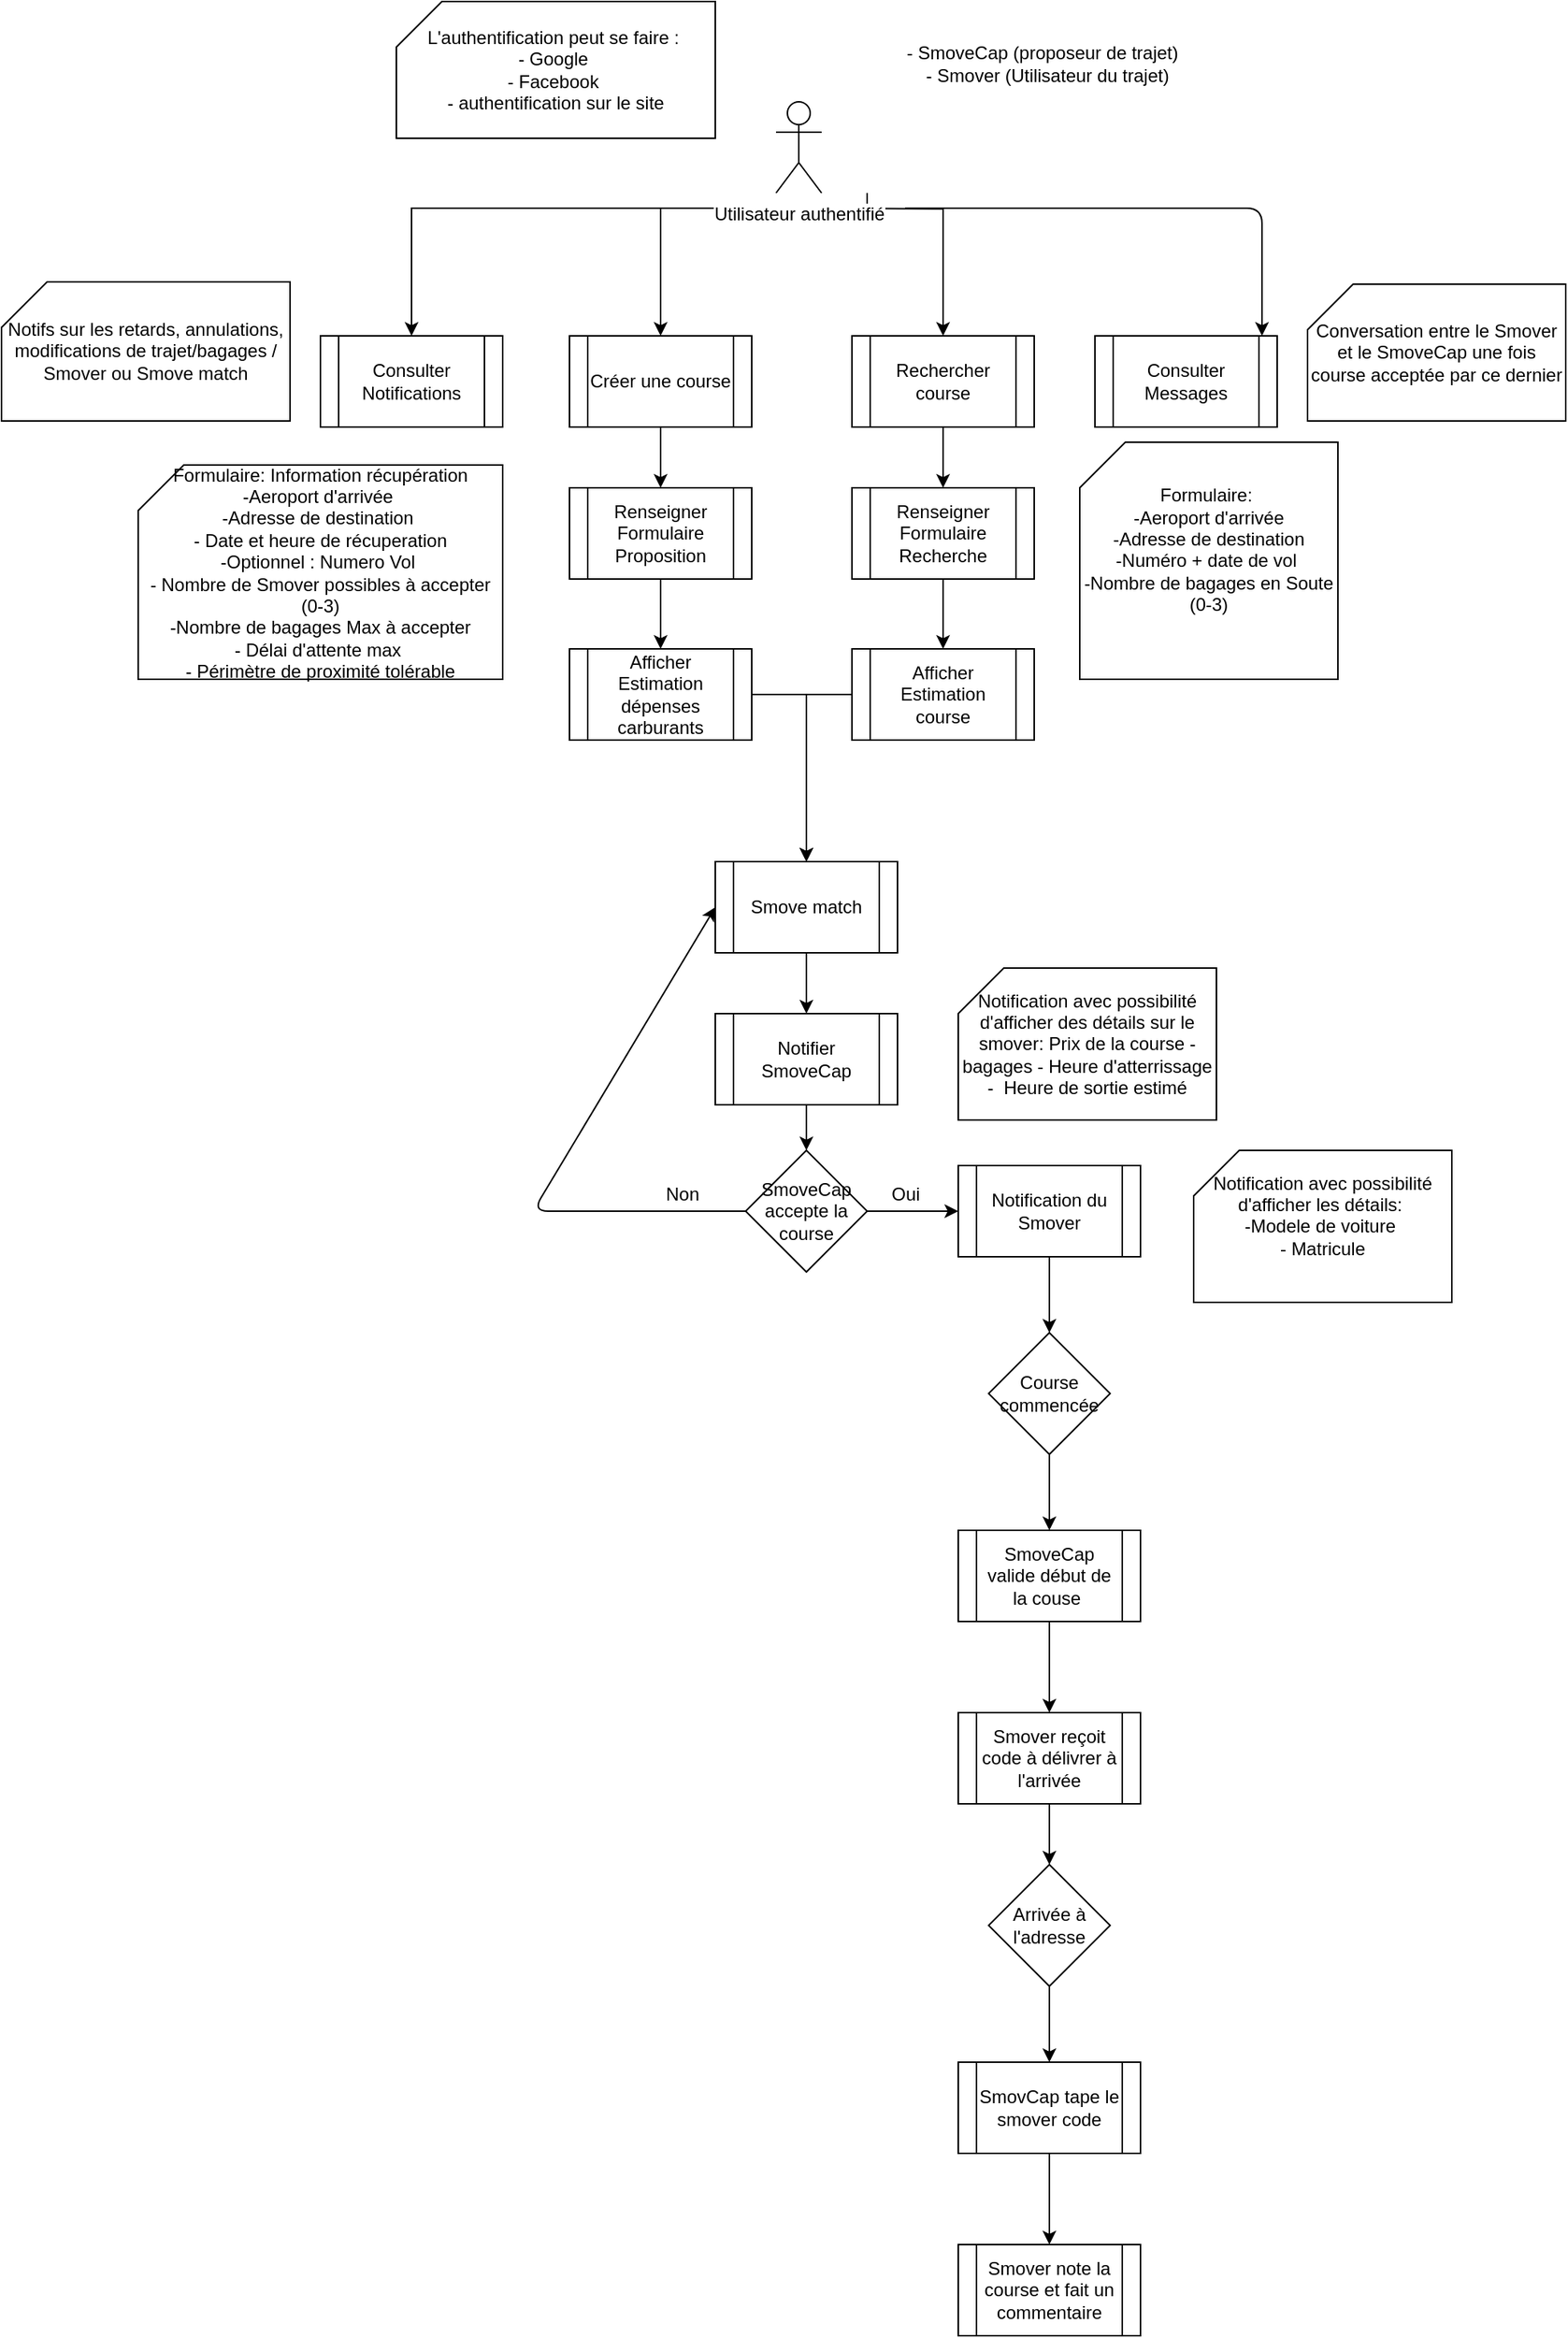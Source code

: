 <mxfile version="12.7.4" type="github"><diagram id="hkaJVdHjs44Jvo600Cz8" name="Global"><mxGraphModel dx="2048" dy="625" grid="1" gridSize="10" guides="1" tooltips="1" connect="1" arrows="1" fold="1" page="1" pageScale="1" pageWidth="827" pageHeight="1169" math="0" shadow="0"><root><mxCell id="0"/><mxCell id="1" parent="0"/><mxCell id="q8T-lHuEPSRVejAyXFZf-6" style="edgeStyle=orthogonalEdgeStyle;rounded=0;orthogonalLoop=1;jettySize=auto;html=1;" parent="1" target="q8T-lHuEPSRVejAyXFZf-5" edge="1"><mxGeometry relative="1" as="geometry"><mxPoint x="470" y="220" as="sourcePoint"/></mxGeometry></mxCell><mxCell id="q8T-lHuEPSRVejAyXFZf-12" style="edgeStyle=orthogonalEdgeStyle;rounded=0;orthogonalLoop=1;jettySize=auto;html=1;exitX=0;exitY=1;exitDx=0;exitDy=0;entryX=0.5;entryY=0;entryDx=0;entryDy=0;exitPerimeter=0;" parent="1" target="q8T-lHuEPSRVejAyXFZf-11" edge="1"><mxGeometry relative="1" as="geometry"><mxPoint x="490" y="210" as="sourcePoint"/><Array as="points"><mxPoint x="354" y="220"/></Array></mxGeometry></mxCell><mxCell id="Qp5TJ4Lc0Zi7tiQNG5Qd-3" style="edgeStyle=orthogonalEdgeStyle;rounded=0;orthogonalLoop=1;jettySize=auto;html=1;exitX=0;exitY=1;exitDx=0;exitDy=0;exitPerimeter=0;" parent="1" edge="1"><mxGeometry relative="1" as="geometry"><mxPoint x="190" y="304" as="targetPoint"/><mxPoint x="490" y="210" as="sourcePoint"/><Array as="points"><mxPoint x="190" y="220"/></Array></mxGeometry></mxCell><mxCell id="q8T-lHuEPSRVejAyXFZf-4" value="L'authentification peut se faire :&amp;nbsp;&lt;br&gt;- Google&amp;nbsp;&lt;br&gt;- Facebook&amp;nbsp;&lt;br&gt;- authentification sur le site" style="shape=card;whiteSpace=wrap;html=1;" parent="1" vertex="1"><mxGeometry x="180" y="84" width="210" height="90" as="geometry"/></mxCell><mxCell id="q8T-lHuEPSRVejAyXFZf-9" style="edgeStyle=orthogonalEdgeStyle;rounded=0;orthogonalLoop=1;jettySize=auto;html=1;exitX=0.5;exitY=1;exitDx=0;exitDy=0;" parent="1" source="q8T-lHuEPSRVejAyXFZf-5" target="q8T-lHuEPSRVejAyXFZf-8" edge="1"><mxGeometry relative="1" as="geometry"/></mxCell><mxCell id="q8T-lHuEPSRVejAyXFZf-5" value="Rechercher course" style="shape=process;whiteSpace=wrap;html=1;backgroundOutline=1;" parent="1" vertex="1"><mxGeometry x="480" y="304" width="120" height="60" as="geometry"/></mxCell><mxCell id="q8T-lHuEPSRVejAyXFZf-7" value="Formulaire:&amp;nbsp;&lt;br&gt;-Aeroport d'arrivée&lt;br&gt;-Adresse de destination&lt;br&gt;-Numéro + date de vol&amp;nbsp;&lt;br&gt;-Nombre de bagages en Soute (0-3)&lt;br&gt;&amp;nbsp;&amp;nbsp;" style="shape=card;whiteSpace=wrap;html=1;" parent="1" vertex="1"><mxGeometry x="630" y="374" width="170" height="156" as="geometry"/></mxCell><mxCell id="q8T-lHuEPSRVejAyXFZf-8" value="Renseigner Formulaire Recherche" style="shape=process;whiteSpace=wrap;html=1;backgroundOutline=1;" parent="1" vertex="1"><mxGeometry x="480" y="404" width="120" height="60" as="geometry"/></mxCell><mxCell id="q8T-lHuEPSRVejAyXFZf-11" value="Créer une course" style="shape=process;whiteSpace=wrap;html=1;backgroundOutline=1;" parent="1" vertex="1"><mxGeometry x="294" y="304" width="120" height="60" as="geometry"/></mxCell><mxCell id="q8T-lHuEPSRVejAyXFZf-13" value="Formulaire: Information récupération&lt;br&gt;-Aeroport d'arrivée&amp;nbsp;&lt;br&gt;-Adresse de destination&amp;nbsp;&lt;br&gt;- Date et heure de récuperation&lt;br&gt;-Optionnel : Numero Vol&amp;nbsp;&lt;br&gt;- Nombre de Smover possibles à accepter (0-3)&lt;br&gt;-Nombre de bagages Max à accepter&lt;br&gt;- Délai d'attente max&amp;nbsp;&lt;br&gt;- Périmètre de proximité tolérable" style="shape=card;whiteSpace=wrap;html=1;" parent="1" vertex="1"><mxGeometry x="10" y="389" width="240" height="141" as="geometry"/></mxCell><mxCell id="Qp5TJ4Lc0Zi7tiQNG5Qd-5" value="Consulter Notifications" style="shape=process;whiteSpace=wrap;html=1;backgroundOutline=1;" parent="1" vertex="1"><mxGeometry x="130" y="304" width="120" height="60" as="geometry"/></mxCell><mxCell id="Qp5TJ4Lc0Zi7tiQNG5Qd-6" value="Consulter Messages" style="shape=process;whiteSpace=wrap;html=1;backgroundOutline=1;" parent="1" vertex="1"><mxGeometry x="640" y="304" width="120" height="60" as="geometry"/></mxCell><mxCell id="CNrECdwuUEDFATYCN8dB-5" value="Renseigner Formulaire Proposition" style="shape=process;whiteSpace=wrap;html=1;backgroundOutline=1;" parent="1" vertex="1"><mxGeometry x="294" y="404" width="120" height="60" as="geometry"/></mxCell><mxCell id="CNrECdwuUEDFATYCN8dB-6" style="edgeStyle=orthogonalEdgeStyle;rounded=0;orthogonalLoop=1;jettySize=auto;html=1;exitX=0.5;exitY=1;exitDx=0;exitDy=0;entryX=0.5;entryY=0;entryDx=0;entryDy=0;" parent="1" source="q8T-lHuEPSRVejAyXFZf-11" target="CNrECdwuUEDFATYCN8dB-5" edge="1"><mxGeometry relative="1" as="geometry"><mxPoint x="506" y="374" as="sourcePoint"/><mxPoint x="506" y="414" as="targetPoint"/></mxGeometry></mxCell><mxCell id="CNrECdwuUEDFATYCN8dB-7" value="- SmoveCap (proposeur de trajet)&lt;br&gt;&amp;nbsp; - Smover (Utilisateur du trajet)" style="text;html=1;align=center;verticalAlign=middle;resizable=0;points=[];autosize=1;" parent="1" vertex="1"><mxGeometry x="510" y="110" width="190" height="30" as="geometry"/></mxCell><mxCell id="CNrECdwuUEDFATYCN8dB-8" value="Notifs sur les retards, annulations, modifications de trajet/bagages / Smover ou Smove match" style="shape=card;whiteSpace=wrap;html=1;" parent="1" vertex="1"><mxGeometry x="-80" y="268.5" width="190" height="91.5" as="geometry"/></mxCell><mxCell id="CNrECdwuUEDFATYCN8dB-9" style="edgeStyle=orthogonalEdgeStyle;rounded=0;orthogonalLoop=1;jettySize=auto;html=1;exitX=0;exitY=0.5;exitDx=0;exitDy=0;" parent="1" source="CNrECdwuUEDFATYCN8dB-32" target="CNrECdwuUEDFATYCN8dB-10" edge="1"><mxGeometry relative="1" as="geometry"><mxPoint x="542" y="464" as="sourcePoint"/><mxPoint x="542" y="504" as="targetPoint"/></mxGeometry></mxCell><mxCell id="CNrECdwuUEDFATYCN8dB-10" value="Smove match" style="shape=process;whiteSpace=wrap;html=1;backgroundOutline=1;" parent="1" vertex="1"><mxGeometry x="390" y="650" width="120" height="60" as="geometry"/></mxCell><mxCell id="CNrECdwuUEDFATYCN8dB-11" style="edgeStyle=orthogonalEdgeStyle;rounded=0;orthogonalLoop=1;jettySize=auto;html=1;exitX=1;exitY=0.5;exitDx=0;exitDy=0;" parent="1" source="CNrECdwuUEDFATYCN8dB-33" edge="1"><mxGeometry relative="1" as="geometry"><mxPoint x="480" y="434" as="sourcePoint"/><mxPoint x="450" y="650" as="targetPoint"/><Array as="points"><mxPoint x="450" y="540"/></Array></mxGeometry></mxCell><mxCell id="CNrECdwuUEDFATYCN8dB-15" value="SmoveCap accepte la course" style="rhombus;whiteSpace=wrap;html=1;" parent="1" vertex="1"><mxGeometry x="410" y="840" width="80" height="80" as="geometry"/></mxCell><mxCell id="CNrECdwuUEDFATYCN8dB-17" value="Notification du Smover" style="shape=process;whiteSpace=wrap;html=1;backgroundOutline=1;" parent="1" vertex="1"><mxGeometry x="550" y="850" width="120" height="60" as="geometry"/></mxCell><mxCell id="CNrECdwuUEDFATYCN8dB-19" value="Notifier SmoveCap" style="shape=process;whiteSpace=wrap;html=1;backgroundOutline=1;" parent="1" vertex="1"><mxGeometry x="390" y="750" width="120" height="60" as="geometry"/></mxCell><mxCell id="CNrECdwuUEDFATYCN8dB-20" value="Oui" style="text;html=1;align=center;verticalAlign=middle;resizable=0;points=[];autosize=1;" parent="1" vertex="1"><mxGeometry x="500" y="859" width="30" height="20" as="geometry"/></mxCell><mxCell id="CNrECdwuUEDFATYCN8dB-21" value="" style="endArrow=classic;html=1;exitX=1;exitY=0.5;exitDx=0;exitDy=0;entryX=0;entryY=0.5;entryDx=0;entryDy=0;" parent="1" source="CNrECdwuUEDFATYCN8dB-15" target="CNrECdwuUEDFATYCN8dB-17" edge="1"><mxGeometry width="50" height="50" relative="1" as="geometry"><mxPoint x="380" y="770" as="sourcePoint"/><mxPoint x="430" y="720" as="targetPoint"/></mxGeometry></mxCell><mxCell id="CNrECdwuUEDFATYCN8dB-22" value="" style="endArrow=classic;html=1;exitX=0.5;exitY=1;exitDx=0;exitDy=0;entryX=0.5;entryY=0;entryDx=0;entryDy=0;" parent="1" source="CNrECdwuUEDFATYCN8dB-10" target="CNrECdwuUEDFATYCN8dB-19" edge="1"><mxGeometry width="50" height="50" relative="1" as="geometry"><mxPoint x="440" y="720" as="sourcePoint"/><mxPoint x="440" y="750" as="targetPoint"/></mxGeometry></mxCell><mxCell id="CNrECdwuUEDFATYCN8dB-23" value="" style="endArrow=classic;html=1;entryX=0.5;entryY=0;entryDx=0;entryDy=0;" parent="1" target="CNrECdwuUEDFATYCN8dB-15" edge="1"><mxGeometry width="50" height="50" relative="1" as="geometry"><mxPoint x="450" y="810" as="sourcePoint"/><mxPoint x="500" y="810" as="targetPoint"/></mxGeometry></mxCell><mxCell id="CNrECdwuUEDFATYCN8dB-24" value="" style="endArrow=classic;html=1;exitX=0;exitY=0.5;exitDx=0;exitDy=0;entryX=0;entryY=0.5;entryDx=0;entryDy=0;" parent="1" source="CNrECdwuUEDFATYCN8dB-15" target="CNrECdwuUEDFATYCN8dB-10" edge="1"><mxGeometry width="50" height="50" relative="1" as="geometry"><mxPoint x="390" y="750" as="sourcePoint"/><mxPoint x="440" y="700" as="targetPoint"/><Array as="points"><mxPoint x="270" y="880"/></Array></mxGeometry></mxCell><mxCell id="CNrECdwuUEDFATYCN8dB-26" value="Non" style="text;html=1;align=center;verticalAlign=middle;resizable=0;points=[];autosize=1;" parent="1" vertex="1"><mxGeometry x="348" y="859" width="40" height="20" as="geometry"/></mxCell><mxCell id="CNrECdwuUEDFATYCN8dB-27" value="Course commencée" style="rhombus;whiteSpace=wrap;html=1;" parent="1" vertex="1"><mxGeometry x="570" y="960" width="80" height="80" as="geometry"/></mxCell><mxCell id="CNrECdwuUEDFATYCN8dB-28" value="SmoveCap valide début de la couse&amp;nbsp;" style="shape=process;whiteSpace=wrap;html=1;backgroundOutline=1;" parent="1" vertex="1"><mxGeometry x="550" y="1090" width="120" height="60" as="geometry"/></mxCell><mxCell id="CNrECdwuUEDFATYCN8dB-29" value="Arrivée à l'adresse" style="rhombus;whiteSpace=wrap;html=1;" parent="1" vertex="1"><mxGeometry x="570" y="1310" width="80" height="80" as="geometry"/></mxCell><mxCell id="CNrECdwuUEDFATYCN8dB-30" value="Notification avec possibilité d'afficher des détails sur le smover: Prix de la course - bagages - Heure d'atterrissage -&amp;nbsp; Heure de sortie estimé" style="shape=card;whiteSpace=wrap;html=1;" parent="1" vertex="1"><mxGeometry x="550" y="720" width="170" height="100" as="geometry"/></mxCell><mxCell id="CNrECdwuUEDFATYCN8dB-31" value="Notification avec possibilité d'afficher les détails:&amp;nbsp;&lt;br&gt;-Modele de voiture&amp;nbsp;&lt;br&gt;- Matricule&lt;br&gt;&amp;nbsp;" style="shape=card;whiteSpace=wrap;html=1;" parent="1" vertex="1"><mxGeometry x="705" y="840" width="170" height="100" as="geometry"/></mxCell><mxCell id="CNrECdwuUEDFATYCN8dB-32" value="Afficher Estimation course" style="shape=process;whiteSpace=wrap;html=1;backgroundOutline=1;" parent="1" vertex="1"><mxGeometry x="480" y="510" width="120" height="60" as="geometry"/></mxCell><mxCell id="CNrECdwuUEDFATYCN8dB-33" value="Afficher Estimation dépenses carburants" style="shape=process;whiteSpace=wrap;html=1;backgroundOutline=1;" parent="1" vertex="1"><mxGeometry x="294" y="510" width="120" height="60" as="geometry"/></mxCell><mxCell id="CNrECdwuUEDFATYCN8dB-34" value="" style="endArrow=classic;html=1;exitX=0.5;exitY=1;exitDx=0;exitDy=0;" parent="1" source="q8T-lHuEPSRVejAyXFZf-8" target="CNrECdwuUEDFATYCN8dB-32" edge="1"><mxGeometry width="50" height="50" relative="1" as="geometry"><mxPoint x="550" y="650" as="sourcePoint"/><mxPoint x="600" y="600" as="targetPoint"/></mxGeometry></mxCell><mxCell id="CNrECdwuUEDFATYCN8dB-36" value="" style="endArrow=classic;html=1;exitX=0.5;exitY=1;exitDx=0;exitDy=0;entryX=0.5;entryY=0;entryDx=0;entryDy=0;" parent="1" source="CNrECdwuUEDFATYCN8dB-5" target="CNrECdwuUEDFATYCN8dB-33" edge="1"><mxGeometry width="50" height="50" relative="1" as="geometry"><mxPoint x="550" y="650" as="sourcePoint"/><mxPoint x="600" y="600" as="targetPoint"/></mxGeometry></mxCell><mxCell id="CNrECdwuUEDFATYCN8dB-37" value="Smover reçoit code à délivrer à l'arrivée" style="shape=process;whiteSpace=wrap;html=1;backgroundOutline=1;" parent="1" vertex="1"><mxGeometry x="550" y="1210" width="120" height="60" as="geometry"/></mxCell><mxCell id="CNrECdwuUEDFATYCN8dB-38" value="SmovCap tape le smover code" style="shape=process;whiteSpace=wrap;html=1;backgroundOutline=1;" parent="1" vertex="1"><mxGeometry x="550" y="1440" width="120" height="60" as="geometry"/></mxCell><mxCell id="CNrECdwuUEDFATYCN8dB-39" value="" style="endArrow=classic;html=1;entryX=0.5;entryY=0;entryDx=0;entryDy=0;exitX=1;exitY=1;exitDx=0;exitDy=0;exitPerimeter=0;" parent="1" edge="1"><mxGeometry width="50" height="50" relative="1" as="geometry"><mxPoint x="515" y="220" as="sourcePoint"/><mxPoint x="750" y="304" as="targetPoint"/><Array as="points"><mxPoint x="570" y="220"/><mxPoint x="590" y="220"/><mxPoint x="750" y="220"/></Array></mxGeometry></mxCell><mxCell id="CNrECdwuUEDFATYCN8dB-48" value="Smover note la course et fait un commentaire" style="shape=process;whiteSpace=wrap;html=1;backgroundOutline=1;" parent="1" vertex="1"><mxGeometry x="550" y="1560" width="120" height="60" as="geometry"/></mxCell><mxCell id="CNrECdwuUEDFATYCN8dB-49" value="" style="endArrow=classic;html=1;entryX=0.5;entryY=0;entryDx=0;entryDy=0;" parent="1" target="CNrECdwuUEDFATYCN8dB-27" edge="1"><mxGeometry width="50" height="50" relative="1" as="geometry"><mxPoint x="610" y="910" as="sourcePoint"/><mxPoint x="620" y="850" as="targetPoint"/></mxGeometry></mxCell><mxCell id="CNrECdwuUEDFATYCN8dB-51" value="" style="endArrow=classic;html=1;exitX=0.5;exitY=1;exitDx=0;exitDy=0;entryX=0.5;entryY=0;entryDx=0;entryDy=0;" parent="1" source="CNrECdwuUEDFATYCN8dB-27" target="CNrECdwuUEDFATYCN8dB-28" edge="1"><mxGeometry width="50" height="50" relative="1" as="geometry"><mxPoint x="580" y="1090" as="sourcePoint"/><mxPoint x="630" y="1040" as="targetPoint"/></mxGeometry></mxCell><mxCell id="CNrECdwuUEDFATYCN8dB-52" style="edgeStyle=orthogonalEdgeStyle;rounded=0;orthogonalLoop=1;jettySize=auto;html=1;exitX=0.5;exitY=1;exitDx=0;exitDy=0;" parent="1" source="CNrECdwuUEDFATYCN8dB-28" target="CNrECdwuUEDFATYCN8dB-28" edge="1"><mxGeometry relative="1" as="geometry"/></mxCell><mxCell id="CNrECdwuUEDFATYCN8dB-53" value="" style="endArrow=classic;html=1;exitX=0.5;exitY=1;exitDx=0;exitDy=0;entryX=0.5;entryY=0;entryDx=0;entryDy=0;" parent="1" source="CNrECdwuUEDFATYCN8dB-28" target="CNrECdwuUEDFATYCN8dB-37" edge="1"><mxGeometry width="50" height="50" relative="1" as="geometry"><mxPoint x="620" y="1050" as="sourcePoint"/><mxPoint x="620" y="1100" as="targetPoint"/></mxGeometry></mxCell><mxCell id="CNrECdwuUEDFATYCN8dB-54" value="" style="endArrow=classic;html=1;exitX=0.5;exitY=1;exitDx=0;exitDy=0;" parent="1" source="CNrECdwuUEDFATYCN8dB-37" target="CNrECdwuUEDFATYCN8dB-29" edge="1"><mxGeometry width="50" height="50" relative="1" as="geometry"><mxPoint x="630" y="1060" as="sourcePoint"/><mxPoint x="630" y="1110" as="targetPoint"/></mxGeometry></mxCell><mxCell id="CNrECdwuUEDFATYCN8dB-55" value="" style="endArrow=classic;html=1;exitX=0.5;exitY=1;exitDx=0;exitDy=0;" parent="1" source="CNrECdwuUEDFATYCN8dB-29" target="CNrECdwuUEDFATYCN8dB-38" edge="1"><mxGeometry width="50" height="50" relative="1" as="geometry"><mxPoint x="620" y="1280" as="sourcePoint"/><mxPoint x="620" y="1320" as="targetPoint"/></mxGeometry></mxCell><mxCell id="CNrECdwuUEDFATYCN8dB-56" value="" style="endArrow=classic;html=1;exitX=0.5;exitY=1;exitDx=0;exitDy=0;entryX=0.5;entryY=0;entryDx=0;entryDy=0;" parent="1" source="CNrECdwuUEDFATYCN8dB-38" target="CNrECdwuUEDFATYCN8dB-48" edge="1"><mxGeometry width="50" height="50" relative="1" as="geometry"><mxPoint x="620" y="1400" as="sourcePoint"/><mxPoint x="610" y="1550" as="targetPoint"/></mxGeometry></mxCell><mxCell id="CNrECdwuUEDFATYCN8dB-58" value="Utilisateur authentifié" style="shape=umlActor;verticalLabelPosition=bottom;labelBackgroundColor=#ffffff;verticalAlign=top;html=1;outlineConnect=0;" parent="1" vertex="1"><mxGeometry x="430" y="150" width="30" height="60" as="geometry"/></mxCell><mxCell id="CNrECdwuUEDFATYCN8dB-59" value="Conversation entre le Smover et le SmoveCap une fois course acceptée par ce dernier" style="shape=card;whiteSpace=wrap;html=1;" parent="1" vertex="1"><mxGeometry x="780" y="270" width="170" height="90" as="geometry"/></mxCell></root></mxGraphModel></diagram></mxfile>